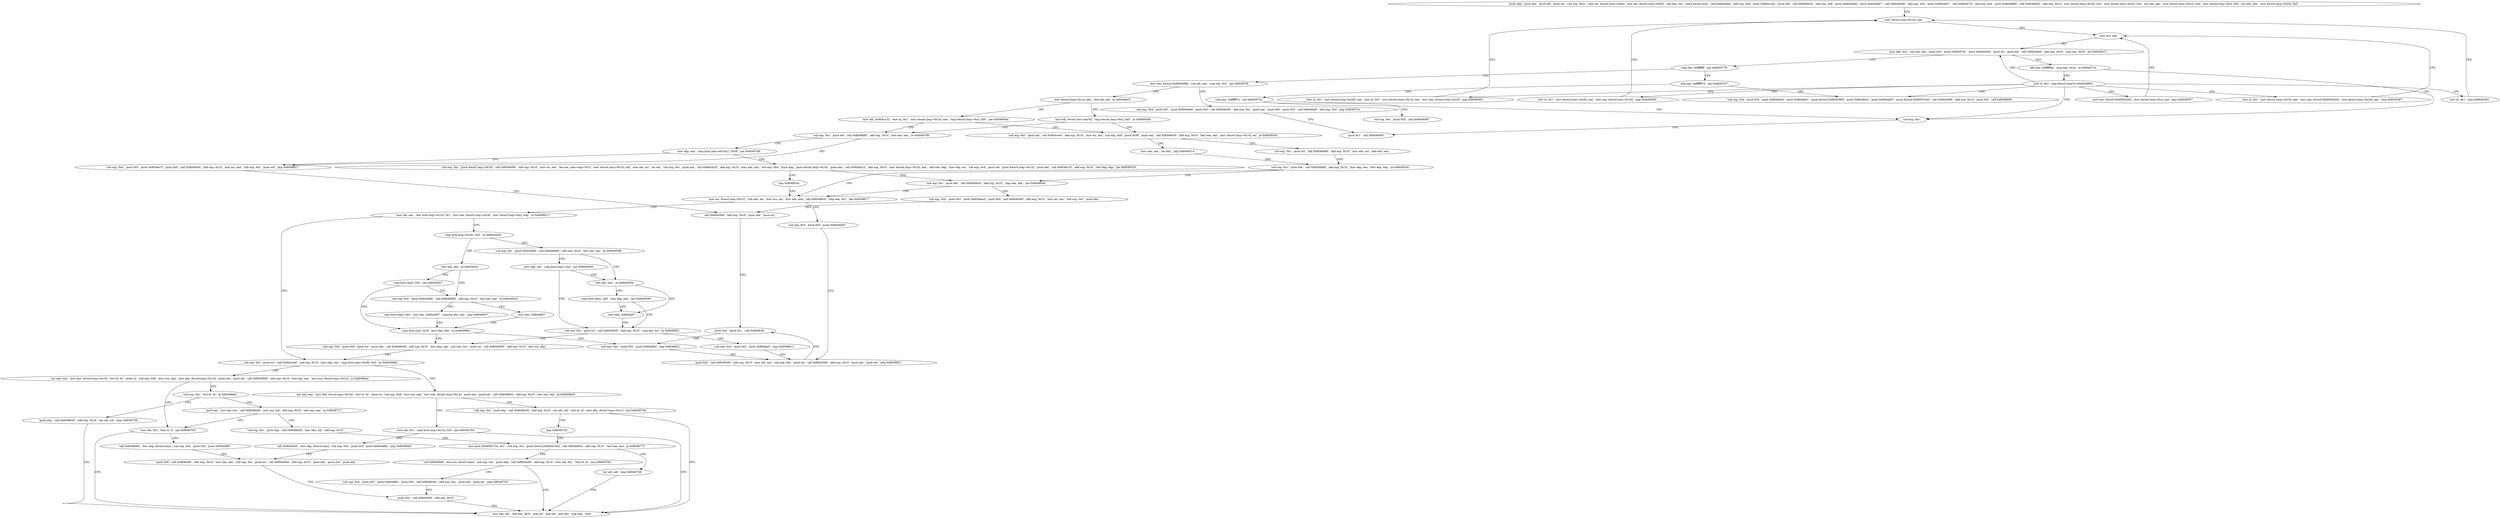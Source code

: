 digraph "func" {
"134517504" [label = "'push ebp', 'push ebx', 'push edi', 'push esi', 'sub esp, 0x2c', 'mov esi, dword [esp+0x44]', 'mov edi, dword [esp+0x40]', 'sub esp, 0xc', 'push dword [esi]', 'call 0x804a9a0', 'add esp, 0x8', 'push 0x804e16a', 'push 0x6', 'call 0x8048e20', 'add esp, 0x8', 'push 0x804ddde', 'push 0x804de47', 'call 0x8048e80', 'add esp, 0x4', 'push 0x804de47', 'call 0x8048c70', 'add esp, 0x4', 'push 0x8049880', 'call 0x804d650', 'add esp, 0x10', 'mov dword [esp+0x28], 0x0', 'mov dword [esp+0x20], 0x0', 'xor eax, eax', 'mov dword [esp+0x14], 0x0', 'mov dword [esp+0xc], 0x0', 'xor ebx, ebx', 'mov dword [esp+0x24], 0x0', " ]
"134517635" [label = "'mov dword [esp+0x18], eax', " ]
"134517783" [label = "'cmp eax, 0xffffffff', 'jne 0x8049779', " ]
"134518649" [label = "'cmp eax, 0xffffff7d', 'jne 0x80497b7', " ]
"134517792" [label = "'mov eax, dword [0x80500f8]', 'sub edi, eax', 'cmp edi, 0x2', 'jae 0x80497f4', " ]
"134517673" [label = "'add eax, 0xffffffaa', 'cmp eax, 0x2a', 'ja 0x80497cb', " ]
"134518731" [label = "'sub esp, 0xc', " ]
"134517685" [label = "'mov cl, 0x1', 'jmp dword [eax*4+0x804d6f0]', " ]
"134518711" [label = "'cmp eax, 0xffffff7e', 'jne 0x80497cb', " ]
"134518656" [label = "'sub esp, 0x4', 'push 0x0', 'push 0x804de5e', 'push 0x804de51', 'push dword [0x80500f0]', 'push 0x804de43', 'push 0x804ddd7', 'push dword [0x8050164]', 'call 0x804c9d0', 'add esp, 0x14', 'push 0x0', 'call 0x8048d50', " ]
"134518772" [label = "'sub esp, 0x4', 'push 0x5', 'push 0x804de69', 'push 0x0', 'call 0x8048c60', 'add esp, 0xc', 'push eax', 'push 0x0', 'push 0x0', 'call 0x8048cf0', 'add esp, 0x4', 'jmp 0x80497ce', " ]
"134517808" [label = "'mov dword [esp+0x1c], ebx', 'test edi, edi', 'je 0x80494c5', " ]
"134518734" [label = "'push 0x1', 'call 0x8049000', " ]
"134517641" [label = "'mov ebx, ecx', 'sub esp, 0xc', 'push 0x0', 'push 0x804d79c', 'push 0x804de3b', 'push esi', 'push edi', 'call 0x804a8e0', 'add esp, 0x20', 'cmp eax, 0x55', 'jle 0x8049417', " ]
"134517694" [label = "'mov al, 0x1', 'mov dword [esp+0x14], eax', 'mov eax, dword [0x80502d4]', 'mov dword [esp+0x24], eax', 'jmp 0x8049387', " ]
"134517711" [label = "'mov eax, dword [0x80502d4]', 'mov dword [esp+0xc], eax', 'jmp 0x8049387', " ]
"134517728" [label = "'mov al, 0x1', 'mov dword [esp+0x28], eax', 'mov eax, dword [esp+0x18]', 'jmp 0x8049383', " ]
"134517744" [label = "'mov al, 0x1', 'mov dword [esp+0x20], eax', 'mov al, 0x1', 'mov dword [esp+0x14], eax', 'mov eax, dword [esp+0x18]', 'jmp 0x8049383', " ]
"134517776" [label = "'mov al, 0x1', 'jmp 0x8049383', " ]
"134518718" [label = "'sub esp, 0xc', 'push 0x0', 'call 0x8049000', " ]
"134517957" [label = "'mov edi, 0x804e132', 'mov al, 0x1', 'mov dword [esp+0x14], eax', 'cmp dword [esp+0xc], 0x0', 'jne 0x804944a', " ]
"134517820" [label = "'mov edi, dword [esi+eax*4]', 'cmp dword [esp+0xc], 0x0', 'je 0x80494db', " ]
"134517639" [label = "'mov ecx, ebx', " ]
"134517834" [label = "'sub esp, 0xc', 'push edi', 'call 0x8048d80', 'add esp, 0x10', 'test eax, eax', 'je 0x80497d8', " ]
"134517979" [label = "'sub esp, 0xc', 'push edi', 'call 0x804cee0', 'add esp, 0x10', 'mov esi, eax', 'sub esp, 0x8', 'push 0x58', 'push eax', 'call 0x8048e30', 'add esp, 0x10', 'test eax, eax', 'mov dword [esp+0x10], esi', 'je 0x8049504', " ]
"134518744" [label = "'sub esp, 0x4', 'push 0x5', 'push 0x804de7c', 'push 0x0', 'call 0x8048c60', 'add esp, 0x10', 'mov esi, eax', 'sub esp, 0xc', 'push edi', 'jmp 0x8049857', " ]
"134517854" [label = "'mov ebp, eax', 'cmp byte [eax+edi-0x1], 0x58', 'jne 0x80497d8', " ]
"134518020" [label = "'sub esp, 0xc', 'push esi', 'call 0x8048d80', 'add esp, 0x10', 'mov ebx, esi', 'add ebx, eax', " ]
"134518015" [label = "'mov ebx, eax', 'inc ebx', 'jmp 0x8049514', " ]
"134518871" [label = "'call 0x804c0b0', 'add esp, 0x10', 'push eax', 'push esi', " ]
"134517867" [label = "'sub esp, 0xc', 'push dword [esp+0x18]', 'call 0x8048d80', 'add esp, 0x10', 'mov esi, eax', 'lea eax, [eax+ebp+0x1]', 'mov dword [esp+0x10], edi', 'mov edi, esi', 'inc edi', 'sub esp, 0xc', 'push eax', 'call 0x804cb20', 'add esp, 0x10', 'mov ebx, eax', 'sub esp, 0x4', 'push ebp', 'push dword [esp+0x18]', 'push eax', 'call 0x8048c10', 'add esp, 0x10', 'mov dword [esp+0x10], ebx', 'add ebx, ebp', 'mov ebp, esi', 'sub esp, 0x4', 'push edi', 'push dword [esp+0x14]', 'push ebx', 'call 0x8048c10', 'add esp, 0x10', 'test ebp, ebp', 'jne 0x8049526', " ]
"134518036" [label = "'sub esp, 0xc', 'push ebx', 'call 0x8048d80', 'add esp, 0x10', 'mov ebp, eax', 'test ebp, ebp', 'je 0x804953a', " ]
"134518881" [label = "'push 0x0', 'push 0x1', 'call 0x8048cf0', " ]
"134518054" [label = "'sub esp, 0xc', 'push ebx', 'call 0x8049920', 'add esp, 0x10', 'cmp eax, ebx', 'jne 0x804983d', " ]
"134517955" [label = "'jmp 0x804953a', " ]
"134518074" [label = "'mov esi, dword [esp+0x10]', 'sub ebx, esi', 'mov ecx, esi', 'mov edx, ebx', 'call 0x80498c0', 'cmp eax, 0x2', 'jbe 0x8049817', " ]
"134518807" [label = "'sub esp, 0x4', 'push 0x5', 'push 0x804ded5', " ]
"134518098" [label = "'mov edi, eax', 'test byte [esp+0x14], 0x1', 'mov ebx, dword [esp+0x24]', 'mov dword [esp+0xc], ebp', 'je 0x8049611', " ]
"134518845" [label = "'sub esp, 0x4', 'push 0x5', 'push 0x804dea5', 'push 0x0', 'call 0x8048c60', 'add esp, 0x10', 'mov esi, eax', 'sub esp, 0xc', 'push ebx', " ]
"134518817" [label = "'push 0x0', 'call 0x8048c60', 'add esp, 0x10', 'mov edi, eax', 'sub esp, 0xc', 'push esi', 'call 0x804c0b0', 'add esp, 0x10', 'push eax', 'push edi', 'jmp 0x8049861', " ]
"134518289" [label = "'sub esp, 0xc', 'push esi', 'call 0x804cee0', 'add esp, 0x10', 'mov ebp, eax', 'cmp byte [esp+0x28], 0x0', 'je 0x804966b', " ]
"134518119" [label = "'cmp byte [esp+0x20], 0x0', 'je 0x80495b8', " ]
"134518890" [label = "'sub esp, 0x4', 'push 0x5', 'push 0x804df2f', 'jmp 0x8049821', " ]
"134518379" [label = "'xor eax, eax', 'mov ebx, dword [esp+0x18]', 'test bl, bl', 'setne al', 'sub esp, 0x8', 'mov ecx, ebp', 'mov edx, dword [esp+0x14]', 'push eax', 'push edi', 'call 0x8049900', 'add esp, 0x10', 'test eax, eax', 'mov ecx, dword [esp+0x1c]', 'js 0x80496ce', " ]
"134518310" [label = "'xor eax, eax', 'mov ebx, dword [esp+0x18]', 'test bl, bl', 'setne al', 'sub esp, 0x8', 'mov ecx, ebp', 'mov edx, dword [esp+0x14]', 'push eax', 'push edi', 'call 0x80498e0', 'add esp, 0x10', 'test eax, eax', 'je 0x80496a5', " ]
"134518200" [label = "'test ebx, ebx', 'je 0x80495c1', " ]
"134518126" [label = "'sub esp, 0xc', 'push 0x804def0', 'call 0x8048d00', 'add esp, 0x10', 'test eax, eax', 'je 0x8049589', " ]
"134518478" [label = "'mov edi, 0x1', 'test cl, cl', 'jne 0x804970d', " ]
"134518417" [label = "'sub esp, 0xc', 'test bl, bl', 'je 0x80496bd', " ]
"134518437" [label = "'sub esp, 0xc', 'push ebp', 'call 0x8048d30', 'add esp, 0x10', 'xor edi, edi', 'test bl, bl', 'mov ebx, dword [esp+0x1c]', 'jne 0x804970d', " ]
"134518344" [label = "'mov edi, 0x1', 'cmp byte [esp+0x1c], 0x0', 'jne 0x804970d', " ]
"134518209" [label = "'sub esp, 0xc', 'push 0x804def0', 'call 0x8048d00', 'add esp, 0x10', 'test eax, eax', 'je 0x80495e2', " ]
"134518204" [label = "'cmp byte [ebx], 0x0', 'jne 0x80495e7', " ]
"134518153" [label = "'test ebx, ebx', 'je 0x8049594', " ]
"134518146" [label = "'mov ebp, eax', 'cmp byte [eax], 0x0', 'jne 0x8049599', " ]
"134518541" [label = "'mov eax, edi', 'add esp, 0x2c', 'pop esi', 'pop edi', 'pop ebx', 'pop ebp', 'retn', " ]
"134518487" [label = "'call 0x8048de0', 'mov ebp, dword [eax]', 'sub esp, 0x4', 'push 0x5', 'push 0x804df96', " ]
"134518461" [label = "'push eax', 'mov edi, ecx', 'call 0x8048ed0', 'mov ecx, edi', 'add esp, 0x10', 'test eax, eax', 'je 0x8049717', " ]
"134518424" [label = "'push ebp', 'call 0x8048d30', 'add esp, 0x10', 'xor edi, edi', 'jmp 0x804970d', " ]
"134518459" [label = "'jmp 0x8049725', " ]
"134518360" [label = "'call 0x8048de0', 'mov ebp, dword [eax]', 'sub esp, 0x4', 'push 0x5', 'push 0x804df6b', 'jmp 0x80496e8', " ]
"134518242" [label = "'mov ebx, 0x804def7', " ]
"134518229" [label = "'cmp byte [eax], 0x0', 'mov ebx, 0x804def7', 'cmovne ebx, eax', 'jmp 0x80495e7', " ]
"134518247" [label = "'cmp byte [esi], 0x2f', 'mov ebp, ebx', 'je 0x804986a', " ]
"134518164" [label = "'mov ebp, 0x804def7', " ]
"134518157" [label = "'cmp byte [ebx], 0x0', 'mov ebp, ebx', 'jne 0x8049599', " ]
"134518169" [label = "'sub esp, 0xc', 'push esi', 'call 0x8049920', 'add esp, 0x10', 'cmp eax, esi', 'je 0x80495f2', " ]
"134518504" [label = "'push 0x0', 'call 0x8048c60', 'add esp, 0x10', 'mov ebx, eax', 'sub esp, 0xc', 'push esi', 'call 0x804c0b0', 'add esp, 0x10', 'push eax', 'push ebx', 'push ebp', " ]
"134518551" [label = "'sub esp, 0xc', 'push ebp', 'call 0x8048d30', 'mov ebx, edi', 'add esp, 0x10', " ]
"134518565" [label = "'mov byte [0x8050170], 0x1', 'sub esp, 0xc', 'push dword [0x8050164]', 'call 0x80499c0', 'add esp, 0x10', 'test eax, eax', 'je 0x8049775', " ]
"134518258" [label = "'sub esp, 0x4', 'push 0x0', 'push esi', 'push ebp', 'call 0x8049c00', 'add esp, 0x10', 'mov ebp, eax', 'sub esp, 0xc', 'push esi', 'call 0x8049d00', 'add esp, 0x10', 'mov esi, ebp', " ]
"134518185" [label = "'sub esp, 0x4', 'push 0x5', 'push 0x804defc', 'jmp 0x8049821', " ]
"134518645" [label = "'xor edi, edi', 'jmp 0x804970d', " ]
"134518593" [label = "'call 0x8048de0', 'mov esi, dword [eax]', 'sub esp, 0xc', 'push ebp', 'call 0x8048e50', 'add esp, 0x10', 'mov edi, 0x1', 'test bl, bl', 'jne 0x804970d', " ]
"134518531" [label = "'push 0x0', 'call 0x8048cf0', 'add esp, 0x10', " ]
"134518621" [label = "'sub esp, 0x4', 'push 0x5', 'push 0x804dfbc', 'push 0x0', 'call 0x8048c60', 'add esp, 0xc', 'push eax', 'push esi', 'jmp 0x8049703', " ]
"134517504" -> "134517635" [ label = "CFG" ]
"134517635" -> "134517639" [ label = "CFG" ]
"134517783" -> "134518649" [ label = "CFG" ]
"134517783" -> "134517792" [ label = "CFG" ]
"134518649" -> "134518711" [ label = "CFG" ]
"134518649" -> "134518656" [ label = "CFG" ]
"134517792" -> "134518772" [ label = "CFG" ]
"134517792" -> "134517808" [ label = "CFG" ]
"134517673" -> "134518731" [ label = "CFG" ]
"134517673" -> "134517685" [ label = "CFG" ]
"134518731" -> "134518734" [ label = "CFG" ]
"134517685" -> "134517641" [ label = "CFG" ]
"134517685" -> "134517694" [ label = "CFG" ]
"134517685" -> "134517711" [ label = "CFG" ]
"134517685" -> "134517728" [ label = "CFG" ]
"134517685" -> "134517744" [ label = "CFG" ]
"134517685" -> "134517776" [ label = "CFG" ]
"134517685" -> "134518656" [ label = "CFG" ]
"134517685" -> "134518731" [ label = "CFG" ]
"134518711" -> "134518731" [ label = "CFG" ]
"134518711" -> "134518718" [ label = "CFG" ]
"134518772" -> "134518734" [ label = "CFG" ]
"134517808" -> "134517957" [ label = "CFG" ]
"134517808" -> "134517820" [ label = "CFG" ]
"134517641" -> "134517783" [ label = "CFG" ]
"134517641" -> "134517673" [ label = "CFG" ]
"134517694" -> "134517639" [ label = "CFG" ]
"134517711" -> "134517639" [ label = "CFG" ]
"134517728" -> "134517635" [ label = "CFG" ]
"134517744" -> "134517635" [ label = "CFG" ]
"134517776" -> "134517635" [ label = "CFG" ]
"134517957" -> "134517834" [ label = "CFG" ]
"134517957" -> "134517979" [ label = "CFG" ]
"134517820" -> "134517979" [ label = "CFG" ]
"134517820" -> "134517834" [ label = "CFG" ]
"134517639" -> "134517641" [ label = "CFG" ]
"134517834" -> "134518744" [ label = "CFG" ]
"134517834" -> "134517854" [ label = "CFG" ]
"134517979" -> "134518020" [ label = "CFG" ]
"134517979" -> "134518015" [ label = "CFG" ]
"134518744" -> "134518871" [ label = "CFG" ]
"134517854" -> "134518744" [ label = "CFG" ]
"134517854" -> "134517867" [ label = "CFG" ]
"134518020" -> "134518036" [ label = "CFG" ]
"134518015" -> "134518036" [ label = "CFG" ]
"134518871" -> "134518881" [ label = "CFG" ]
"134517867" -> "134518054" [ label = "CFG" ]
"134517867" -> "134517955" [ label = "CFG" ]
"134518036" -> "134518074" [ label = "CFG" ]
"134518036" -> "134518054" [ label = "CFG" ]
"134518881" -> "134518890" [ label = "CFG" ]
"134518054" -> "134518845" [ label = "CFG" ]
"134518054" -> "134518074" [ label = "CFG" ]
"134517955" -> "134518074" [ label = "CFG" ]
"134518074" -> "134518807" [ label = "CFG" ]
"134518074" -> "134518098" [ label = "CFG" ]
"134518807" -> "134518817" [ label = "CFG" ]
"134518098" -> "134518289" [ label = "CFG" ]
"134518098" -> "134518119" [ label = "CFG" ]
"134518845" -> "134518871" [ label = "CFG" ]
"134518817" -> "134518881" [ label = "CFG" ]
"134518289" -> "134518379" [ label = "CFG" ]
"134518289" -> "134518310" [ label = "CFG" ]
"134518119" -> "134518200" [ label = "CFG" ]
"134518119" -> "134518126" [ label = "CFG" ]
"134518890" -> "134518817" [ label = "CFG" ]
"134518379" -> "134518478" [ label = "CFG" ]
"134518379" -> "134518417" [ label = "CFG" ]
"134518310" -> "134518437" [ label = "CFG" ]
"134518310" -> "134518344" [ label = "CFG" ]
"134518200" -> "134518209" [ label = "CFG" ]
"134518200" -> "134518204" [ label = "CFG" ]
"134518126" -> "134518153" [ label = "CFG" ]
"134518126" -> "134518146" [ label = "CFG" ]
"134518478" -> "134518541" [ label = "CFG" ]
"134518478" -> "134518487" [ label = "CFG" ]
"134518417" -> "134518461" [ label = "CFG" ]
"134518417" -> "134518424" [ label = "CFG" ]
"134518437" -> "134518541" [ label = "CFG" ]
"134518437" -> "134518459" [ label = "CFG" ]
"134518344" -> "134518541" [ label = "CFG" ]
"134518344" -> "134518360" [ label = "CFG" ]
"134518209" -> "134518242" [ label = "CFG" ]
"134518209" -> "134518229" [ label = "CFG" ]
"134518204" -> "134518247" [ label = "CFG" ]
"134518204" -> "134518209" [ label = "CFG" ]
"134518153" -> "134518164" [ label = "CFG" ]
"134518153" -> "134518157" [ label = "CFG" ]
"134518146" -> "134518169" [ label = "CFG" ]
"134518146" -> "134518153" [ label = "CFG" ]
"134518487" -> "134518504" [ label = "CFG" ]
"134518461" -> "134518551" [ label = "CFG" ]
"134518461" -> "134518478" [ label = "CFG" ]
"134518424" -> "134518541" [ label = "CFG" ]
"134518459" -> "134518565" [ label = "CFG" ]
"134518360" -> "134518504" [ label = "CFG" ]
"134518242" -> "134518247" [ label = "CFG" ]
"134518229" -> "134518247" [ label = "CFG" ]
"134518247" -> "134518890" [ label = "CFG" ]
"134518247" -> "134518258" [ label = "CFG" ]
"134518164" -> "134518169" [ label = "CFG" ]
"134518157" -> "134518169" [ label = "CFG" ]
"134518157" -> "134518164" [ label = "CFG" ]
"134518169" -> "134518258" [ label = "CFG" ]
"134518169" -> "134518185" [ label = "CFG" ]
"134518504" -> "134518531" [ label = "CFG" ]
"134518551" -> "134518565" [ label = "CFG" ]
"134518565" -> "134518645" [ label = "CFG" ]
"134518565" -> "134518593" [ label = "CFG" ]
"134518258" -> "134518289" [ label = "CFG" ]
"134518185" -> "134518817" [ label = "CFG" ]
"134518645" -> "134518541" [ label = "CFG" ]
"134518593" -> "134518541" [ label = "CFG" ]
"134518593" -> "134518621" [ label = "CFG" ]
"134518531" -> "134518541" [ label = "CFG" ]
"134518621" -> "134518531" [ label = "CFG" ]
}
